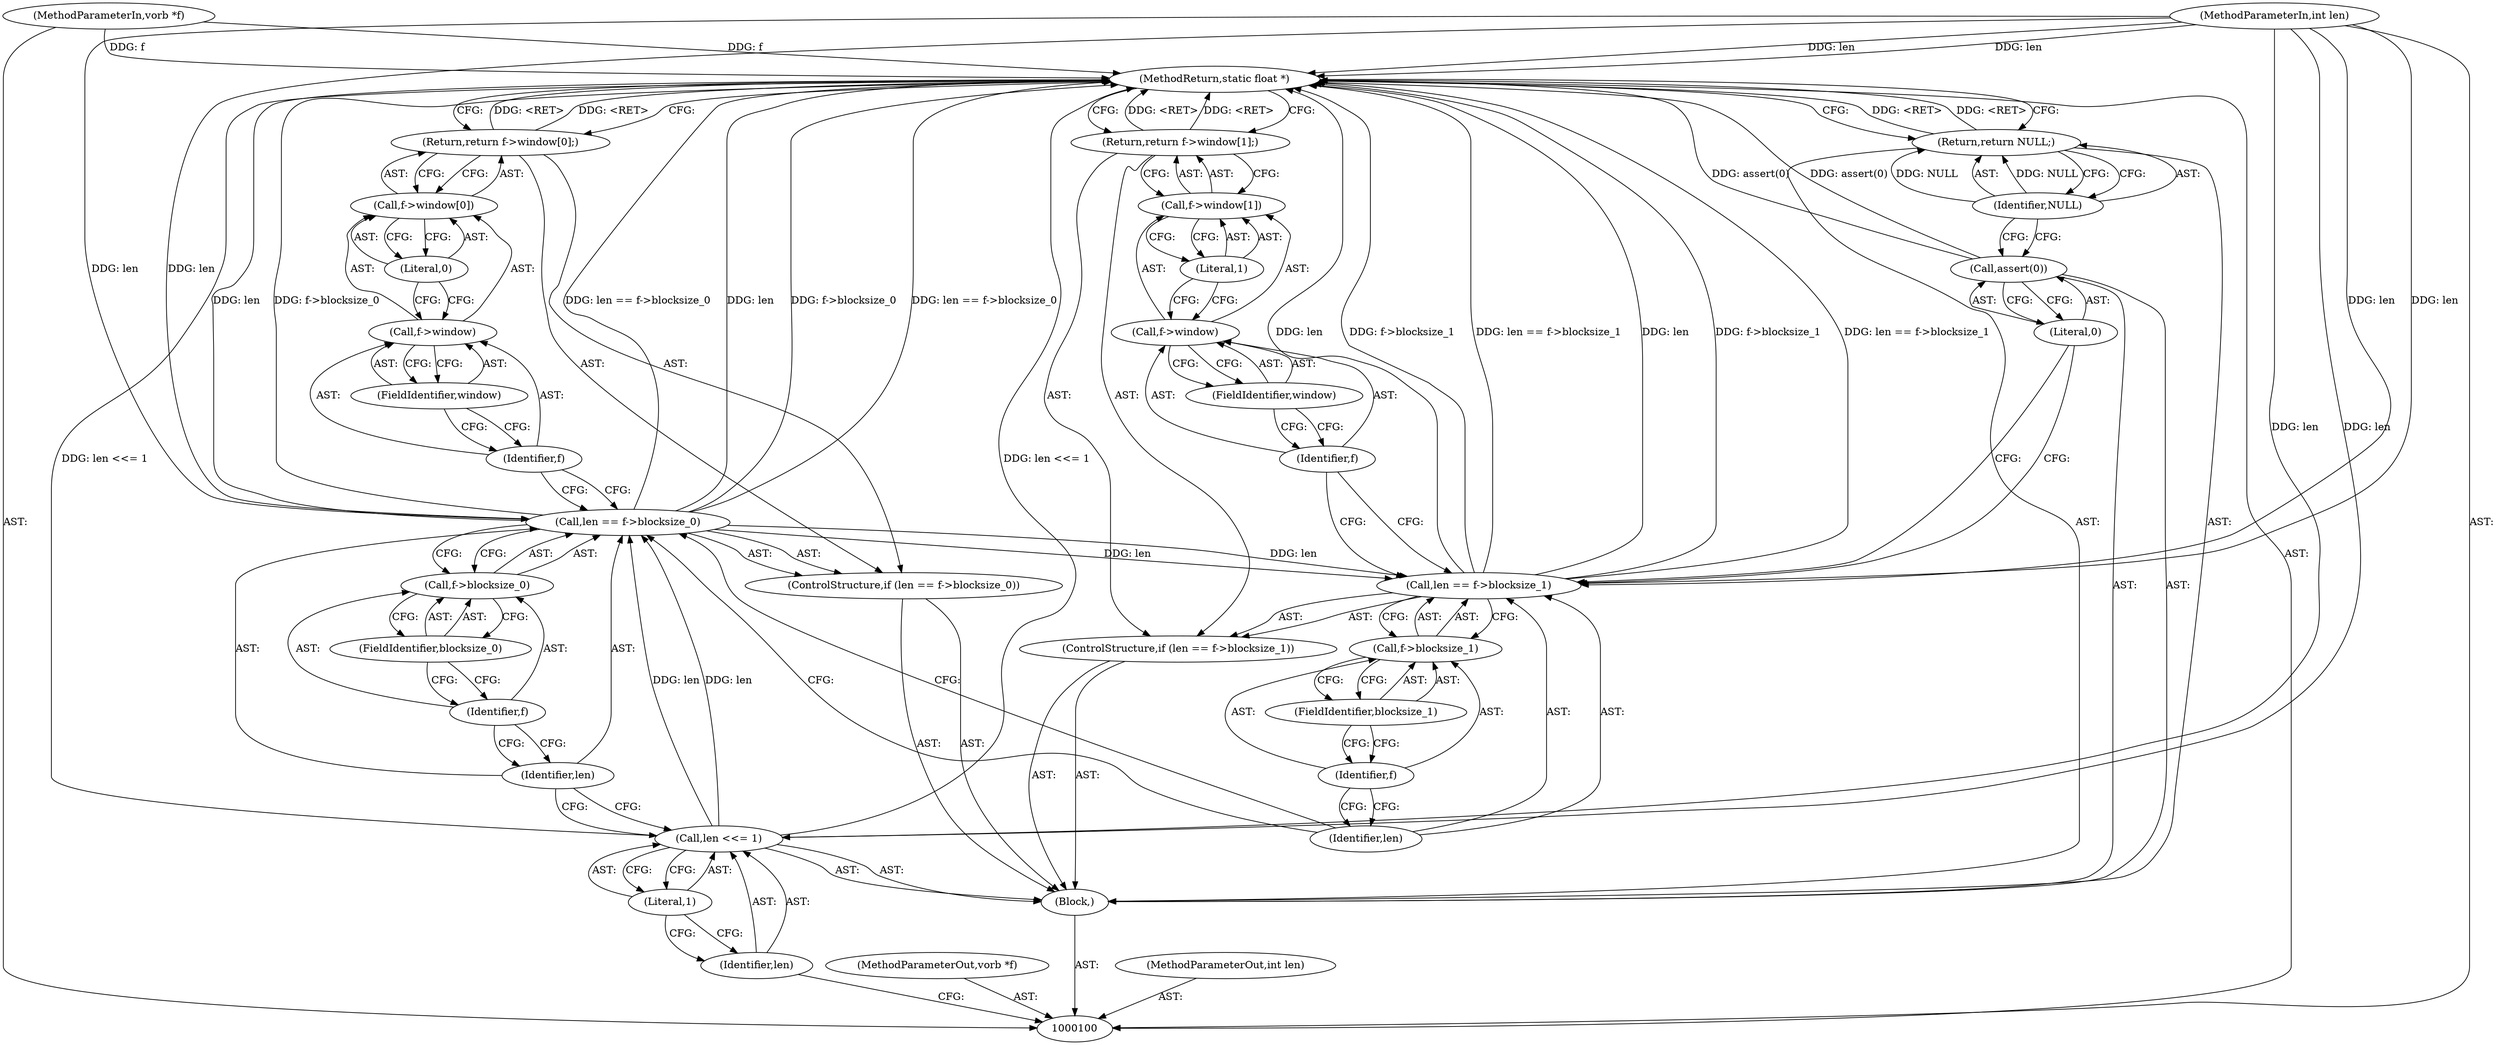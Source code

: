 digraph "1_stb_98fdfc6df88b1e34a736d5e126e6c8139c8de1a6_0" {
"1000135" [label="(MethodReturn,static float *)"];
"1000101" [label="(MethodParameterIn,vorb *f)"];
"1000166" [label="(MethodParameterOut,vorb *f)"];
"1000102" [label="(MethodParameterIn,int len)"];
"1000167" [label="(MethodParameterOut,int len)"];
"1000103" [label="(Block,)"];
"1000106" [label="(Literal,1)"];
"1000104" [label="(Call,len <<= 1)"];
"1000105" [label="(Identifier,len)"];
"1000110" [label="(Call,f->blocksize_0)"];
"1000111" [label="(Identifier,f)"];
"1000112" [label="(FieldIdentifier,blocksize_0)"];
"1000113" [label="(Return,return f->window[0];)"];
"1000114" [label="(Call,f->window[0])"];
"1000115" [label="(Call,f->window)"];
"1000116" [label="(Identifier,f)"];
"1000107" [label="(ControlStructure,if (len == f->blocksize_0))"];
"1000117" [label="(FieldIdentifier,window)"];
"1000118" [label="(Literal,0)"];
"1000108" [label="(Call,len == f->blocksize_0)"];
"1000109" [label="(Identifier,len)"];
"1000122" [label="(Call,f->blocksize_1)"];
"1000123" [label="(Identifier,f)"];
"1000124" [label="(FieldIdentifier,blocksize_1)"];
"1000125" [label="(Return,return f->window[1];)"];
"1000126" [label="(Call,f->window[1])"];
"1000127" [label="(Call,f->window)"];
"1000128" [label="(Identifier,f)"];
"1000119" [label="(ControlStructure,if (len == f->blocksize_1))"];
"1000129" [label="(FieldIdentifier,window)"];
"1000130" [label="(Literal,1)"];
"1000120" [label="(Call,len == f->blocksize_1)"];
"1000121" [label="(Identifier,len)"];
"1000132" [label="(Literal,0)"];
"1000131" [label="(Call,assert(0))"];
"1000134" [label="(Identifier,NULL)"];
"1000133" [label="(Return,return NULL;)"];
"1000135" -> "1000100"  [label="AST: "];
"1000135" -> "1000113"  [label="CFG: "];
"1000135" -> "1000125"  [label="CFG: "];
"1000135" -> "1000133"  [label="CFG: "];
"1000108" -> "1000135"  [label="DDG: len == f->blocksize_0"];
"1000108" -> "1000135"  [label="DDG: len"];
"1000108" -> "1000135"  [label="DDG: f->blocksize_0"];
"1000104" -> "1000135"  [label="DDG: len <<= 1"];
"1000120" -> "1000135"  [label="DDG: len"];
"1000120" -> "1000135"  [label="DDG: f->blocksize_1"];
"1000120" -> "1000135"  [label="DDG: len == f->blocksize_1"];
"1000102" -> "1000135"  [label="DDG: len"];
"1000131" -> "1000135"  [label="DDG: assert(0)"];
"1000101" -> "1000135"  [label="DDG: f"];
"1000125" -> "1000135"  [label="DDG: <RET>"];
"1000133" -> "1000135"  [label="DDG: <RET>"];
"1000113" -> "1000135"  [label="DDG: <RET>"];
"1000101" -> "1000100"  [label="AST: "];
"1000101" -> "1000135"  [label="DDG: f"];
"1000166" -> "1000100"  [label="AST: "];
"1000102" -> "1000100"  [label="AST: "];
"1000102" -> "1000135"  [label="DDG: len"];
"1000102" -> "1000104"  [label="DDG: len"];
"1000102" -> "1000108"  [label="DDG: len"];
"1000102" -> "1000120"  [label="DDG: len"];
"1000167" -> "1000100"  [label="AST: "];
"1000103" -> "1000100"  [label="AST: "];
"1000104" -> "1000103"  [label="AST: "];
"1000107" -> "1000103"  [label="AST: "];
"1000119" -> "1000103"  [label="AST: "];
"1000131" -> "1000103"  [label="AST: "];
"1000133" -> "1000103"  [label="AST: "];
"1000106" -> "1000104"  [label="AST: "];
"1000106" -> "1000105"  [label="CFG: "];
"1000104" -> "1000106"  [label="CFG: "];
"1000104" -> "1000103"  [label="AST: "];
"1000104" -> "1000106"  [label="CFG: "];
"1000105" -> "1000104"  [label="AST: "];
"1000106" -> "1000104"  [label="AST: "];
"1000109" -> "1000104"  [label="CFG: "];
"1000104" -> "1000135"  [label="DDG: len <<= 1"];
"1000102" -> "1000104"  [label="DDG: len"];
"1000104" -> "1000108"  [label="DDG: len"];
"1000105" -> "1000104"  [label="AST: "];
"1000105" -> "1000100"  [label="CFG: "];
"1000106" -> "1000105"  [label="CFG: "];
"1000110" -> "1000108"  [label="AST: "];
"1000110" -> "1000112"  [label="CFG: "];
"1000111" -> "1000110"  [label="AST: "];
"1000112" -> "1000110"  [label="AST: "];
"1000108" -> "1000110"  [label="CFG: "];
"1000111" -> "1000110"  [label="AST: "];
"1000111" -> "1000109"  [label="CFG: "];
"1000112" -> "1000111"  [label="CFG: "];
"1000112" -> "1000110"  [label="AST: "];
"1000112" -> "1000111"  [label="CFG: "];
"1000110" -> "1000112"  [label="CFG: "];
"1000113" -> "1000107"  [label="AST: "];
"1000113" -> "1000114"  [label="CFG: "];
"1000114" -> "1000113"  [label="AST: "];
"1000135" -> "1000113"  [label="CFG: "];
"1000113" -> "1000135"  [label="DDG: <RET>"];
"1000114" -> "1000113"  [label="AST: "];
"1000114" -> "1000118"  [label="CFG: "];
"1000115" -> "1000114"  [label="AST: "];
"1000118" -> "1000114"  [label="AST: "];
"1000113" -> "1000114"  [label="CFG: "];
"1000115" -> "1000114"  [label="AST: "];
"1000115" -> "1000117"  [label="CFG: "];
"1000116" -> "1000115"  [label="AST: "];
"1000117" -> "1000115"  [label="AST: "];
"1000118" -> "1000115"  [label="CFG: "];
"1000116" -> "1000115"  [label="AST: "];
"1000116" -> "1000108"  [label="CFG: "];
"1000117" -> "1000116"  [label="CFG: "];
"1000107" -> "1000103"  [label="AST: "];
"1000108" -> "1000107"  [label="AST: "];
"1000113" -> "1000107"  [label="AST: "];
"1000117" -> "1000115"  [label="AST: "];
"1000117" -> "1000116"  [label="CFG: "];
"1000115" -> "1000117"  [label="CFG: "];
"1000118" -> "1000114"  [label="AST: "];
"1000118" -> "1000115"  [label="CFG: "];
"1000114" -> "1000118"  [label="CFG: "];
"1000108" -> "1000107"  [label="AST: "];
"1000108" -> "1000110"  [label="CFG: "];
"1000109" -> "1000108"  [label="AST: "];
"1000110" -> "1000108"  [label="AST: "];
"1000116" -> "1000108"  [label="CFG: "];
"1000121" -> "1000108"  [label="CFG: "];
"1000108" -> "1000135"  [label="DDG: len == f->blocksize_0"];
"1000108" -> "1000135"  [label="DDG: len"];
"1000108" -> "1000135"  [label="DDG: f->blocksize_0"];
"1000104" -> "1000108"  [label="DDG: len"];
"1000102" -> "1000108"  [label="DDG: len"];
"1000108" -> "1000120"  [label="DDG: len"];
"1000109" -> "1000108"  [label="AST: "];
"1000109" -> "1000104"  [label="CFG: "];
"1000111" -> "1000109"  [label="CFG: "];
"1000122" -> "1000120"  [label="AST: "];
"1000122" -> "1000124"  [label="CFG: "];
"1000123" -> "1000122"  [label="AST: "];
"1000124" -> "1000122"  [label="AST: "];
"1000120" -> "1000122"  [label="CFG: "];
"1000123" -> "1000122"  [label="AST: "];
"1000123" -> "1000121"  [label="CFG: "];
"1000124" -> "1000123"  [label="CFG: "];
"1000124" -> "1000122"  [label="AST: "];
"1000124" -> "1000123"  [label="CFG: "];
"1000122" -> "1000124"  [label="CFG: "];
"1000125" -> "1000119"  [label="AST: "];
"1000125" -> "1000126"  [label="CFG: "];
"1000126" -> "1000125"  [label="AST: "];
"1000135" -> "1000125"  [label="CFG: "];
"1000125" -> "1000135"  [label="DDG: <RET>"];
"1000126" -> "1000125"  [label="AST: "];
"1000126" -> "1000130"  [label="CFG: "];
"1000127" -> "1000126"  [label="AST: "];
"1000130" -> "1000126"  [label="AST: "];
"1000125" -> "1000126"  [label="CFG: "];
"1000127" -> "1000126"  [label="AST: "];
"1000127" -> "1000129"  [label="CFG: "];
"1000128" -> "1000127"  [label="AST: "];
"1000129" -> "1000127"  [label="AST: "];
"1000130" -> "1000127"  [label="CFG: "];
"1000128" -> "1000127"  [label="AST: "];
"1000128" -> "1000120"  [label="CFG: "];
"1000129" -> "1000128"  [label="CFG: "];
"1000119" -> "1000103"  [label="AST: "];
"1000120" -> "1000119"  [label="AST: "];
"1000125" -> "1000119"  [label="AST: "];
"1000129" -> "1000127"  [label="AST: "];
"1000129" -> "1000128"  [label="CFG: "];
"1000127" -> "1000129"  [label="CFG: "];
"1000130" -> "1000126"  [label="AST: "];
"1000130" -> "1000127"  [label="CFG: "];
"1000126" -> "1000130"  [label="CFG: "];
"1000120" -> "1000119"  [label="AST: "];
"1000120" -> "1000122"  [label="CFG: "];
"1000121" -> "1000120"  [label="AST: "];
"1000122" -> "1000120"  [label="AST: "];
"1000128" -> "1000120"  [label="CFG: "];
"1000132" -> "1000120"  [label="CFG: "];
"1000120" -> "1000135"  [label="DDG: len"];
"1000120" -> "1000135"  [label="DDG: f->blocksize_1"];
"1000120" -> "1000135"  [label="DDG: len == f->blocksize_1"];
"1000108" -> "1000120"  [label="DDG: len"];
"1000102" -> "1000120"  [label="DDG: len"];
"1000121" -> "1000120"  [label="AST: "];
"1000121" -> "1000108"  [label="CFG: "];
"1000123" -> "1000121"  [label="CFG: "];
"1000132" -> "1000131"  [label="AST: "];
"1000132" -> "1000120"  [label="CFG: "];
"1000131" -> "1000132"  [label="CFG: "];
"1000131" -> "1000103"  [label="AST: "];
"1000131" -> "1000132"  [label="CFG: "];
"1000132" -> "1000131"  [label="AST: "];
"1000134" -> "1000131"  [label="CFG: "];
"1000131" -> "1000135"  [label="DDG: assert(0)"];
"1000134" -> "1000133"  [label="AST: "];
"1000134" -> "1000131"  [label="CFG: "];
"1000133" -> "1000134"  [label="CFG: "];
"1000134" -> "1000133"  [label="DDG: NULL"];
"1000133" -> "1000103"  [label="AST: "];
"1000133" -> "1000134"  [label="CFG: "];
"1000134" -> "1000133"  [label="AST: "];
"1000135" -> "1000133"  [label="CFG: "];
"1000133" -> "1000135"  [label="DDG: <RET>"];
"1000134" -> "1000133"  [label="DDG: NULL"];
}
